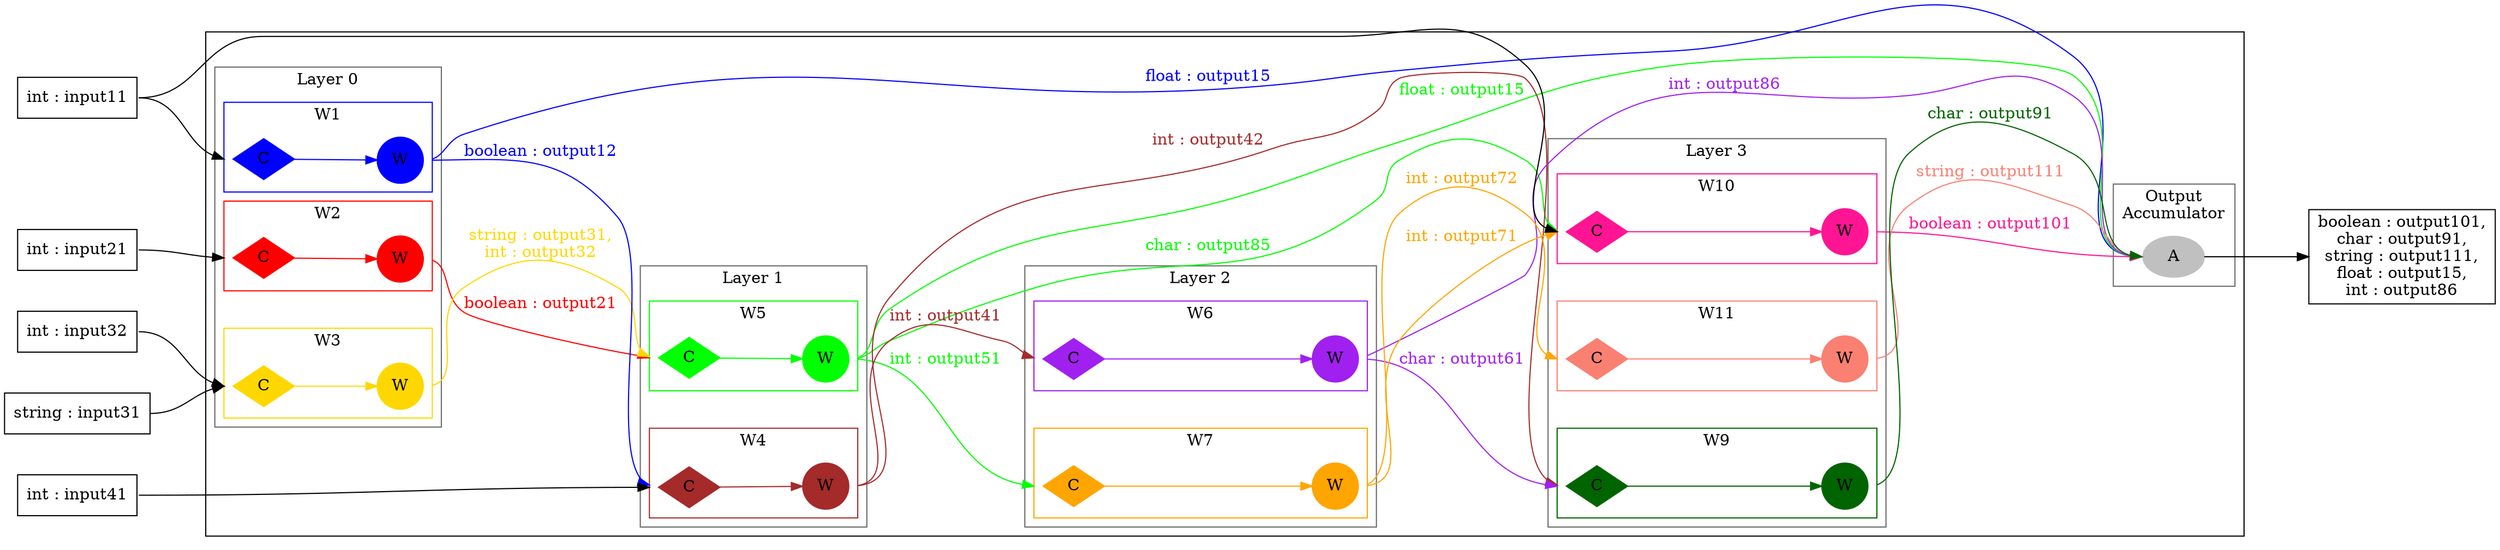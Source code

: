 digraph CompSvc_965997724866851
{
	rankdir = LR;
	nodesep = 0.5;
	ranksep = 1;
	edge [constraint = false];
	compound = true;

	subgraph clusterCS
	{
		subgraph cluster0
		{
			label = "Layer 0";
			color = dimgray;

			subgraph cluster00
			{
				label = "W2";
				color = red;
				c00 [label = "C", shape = diamond, style = filled, color = red, fillcolor = red];
				w00 [label = "W", shape = circle, style = filled, color = red, fillcolor = red];
			}

			subgraph cluster01
			{
				label = "W3";
				color = gold;
				c01 [label = "C", shape = diamond, style = filled, color = gold, fillcolor = gold];
				w01 [label = "W", shape = circle, style = filled, color = gold, fillcolor = gold];
			}

			subgraph cluster02
			{
				label = "W1";
				color = blue;
				c02 [label = "C", shape = diamond, style = filled, color = blue, fillcolor = blue];
				w02 [label = "W", shape = circle, style = filled, color = blue, fillcolor = blue];
			}

			c00 -> w00[constraint = true, color = red];
			c01 -> w01[constraint = true, color = gold];
			c02 -> w02[constraint = true, color = blue];
			c02 -> c01 -> c00 [constraint = false, style = invis];
			w02 -> w01 -> w00 [constraint = false, style = invis];
		}

		subgraph cluster1
		{
			label = "Layer 1";
			color = dimgray;

			subgraph cluster10
			{
				label = "W5";
				color = green;
				c10 [label = "C", shape = diamond, style = filled, color = green, fillcolor = green];
				w10 [label = "W", shape = circle, style = filled, color = green, fillcolor = green];
			}

			subgraph cluster11
			{
				label = "W4";
				color = brown;
				c11 [label = "C", shape = diamond, style = filled, color = brown, fillcolor = brown];
				w11 [label = "W", shape = circle, style = filled, color = brown, fillcolor = brown];
			}

			c10 -> w10[constraint = true, color = green];
			c11 -> w11[constraint = true, color = brown];
			c11 -> c10 [constraint = false, style = invis];
			w11 -> w10 [constraint = false, style = invis];
		}

		subgraph cluster2
		{
			label = "Layer 2";
			color = dimgray;

			subgraph cluster20
			{
				label = "W6";
				color = purple;
				c20 [label = "C", shape = diamond, style = filled, color = purple, fillcolor = purple];
				w20 [label = "W", shape = circle, style = filled, color = purple, fillcolor = purple];
			}

			subgraph cluster21
			{
				label = "W7";
				color = orange;
				c21 [label = "C", shape = diamond, style = filled, color = orange, fillcolor = orange];
				w21 [label = "W", shape = circle, style = filled, color = orange, fillcolor = orange];
			}

			c20 -> w20[constraint = true, color = purple];
			c21 -> w21[constraint = true, color = orange];
			c21 -> c20 [constraint = false, style = invis];
			w21 -> w20 [constraint = false, style = invis];
		}

		subgraph cluster3
		{
			label = "Layer 3";
			color = dimgray;

			subgraph cluster30
			{
				label = "W10";
				color = deeppink;
				c30 [label = "C", shape = diamond, style = filled, color = deeppink, fillcolor = deeppink];
				w30 [label = "W", shape = circle, style = filled, color = deeppink, fillcolor = deeppink];
			}

			subgraph cluster31
			{
				label = "W11";
				color = salmon;
				c31 [label = "C", shape = diamond, style = filled, color = salmon, fillcolor = salmon];
				w31 [label = "W", shape = circle, style = filled, color = salmon, fillcolor = salmon];
			}

			subgraph cluster32
			{
				label = "W9";
				color = darkgreen;
				c32 [label = "C", shape = diamond, style = filled, color = darkgreen, fillcolor = darkgreen];
				w32 [label = "W", shape = circle, style = filled, color = darkgreen, fillcolor = darkgreen];
			}

			c30 -> w30[constraint = true, color = deeppink];
			c31 -> w31[constraint = true, color = salmon];
			c32 -> w32[constraint = true, color = darkgreen];
			c32 -> c31 -> c30 [constraint = false, style = invis];
			w32 -> w31 -> w30 [constraint = false, style = invis];
		}

		subgraph cluster4
		{
			label = "Output\nAccumulator";
			color = dimgray;
			a [label = "A", style = filled, color = gray, fillcolor = gray];
		}

		w00 -> c10 [ltail = cluster00, lhead = cluster10, constraint = true, style = invis];
		w10 -> c20 [ltail = cluster10, lhead = cluster20, constraint = true, style = invis];
		w20 -> c30 [ltail = cluster20, lhead = cluster30, constraint = true, style = invis];
		w30 -> a [ltail = cluster30, constraint = true,  style = invis];

		w00:e -> c10:w [ltail = cluster00, lhead = cluster10, label = "boolean : output21", color = red, fontcolor = red];
		w01:e -> c10:w [ltail = cluster01, lhead = cluster10, label = "string : output31,\nint : output32", color = gold, fontcolor = gold];
		w02:e -> c11:w [ltail = cluster02, lhead = cluster11, label = "boolean : output12", color = blue, fontcolor = blue];
		w10:e -> c21:w [ltail = cluster10, lhead = cluster21, label = "int : output51", color = green, fontcolor = green];
		w10:e -> c30:w [ltail = cluster10, lhead = cluster30, label = "char : output85", color = green, fontcolor = green];
		w11:e -> c20:w [ltail = cluster11, lhead = cluster20, label = "int : output41", color = brown, fontcolor = brown];
		w11:e -> c32:w [ltail = cluster11, lhead = cluster32, label = "int : output42", color = brown, fontcolor = brown];
		w20:e -> c32:w [ltail = cluster20, lhead = cluster32, label = "char : output61", color = purple, fontcolor = purple];
		w21:e -> c30:w [ltail = cluster21, lhead = cluster30, label = "int : output71", color = orange, fontcolor = orange];
		w21:e -> c31:w [ltail = cluster21, lhead = cluster31, label = "int : output72", color = orange, fontcolor = orange];
		w02:e -> a:w [ltail = cluster02, label = "float : output15", color = blue, fontcolor = blue];
		w10:e -> a:w [ltail = cluster10, label = "float : output15", color = green, fontcolor = green];
		w20:e -> a:w [ltail = cluster20, label = "int : output86", color = purple, fontcolor = purple];
		w30:e -> a:w [ltail = cluster30, label = "boolean : output101", color = deeppink, fontcolor = deeppink];
		w31:e -> a:w [ltail = cluster31, label = "string : output111", color = salmon, fontcolor = salmon];
		w32:e -> a:w [ltail = cluster32, label = "char : output91", color = darkgreen, fontcolor = darkgreen];
	}

	{
		rank = same;
		input0 [shape = rectangle, label = "string : input31"];
		input1 [shape = rectangle, label = "int : input41"];
		input2 [shape = rectangle, label = "int : input11"];
		input3 [shape = rectangle, label = "int : input21"];
		input4 [shape = rectangle, label = "int : input32"];
	}
	input3:e -> c00:w [lhead = cluster00, constraint = true];
	input0:e -> c01:w [lhead = cluster01, constraint = true];
	input4:e -> c01:w [lhead = cluster01, constraint = true];
	input2:e -> c02:w [lhead = cluster02, constraint = true];
	input1:e -> c11:w [lhead = cluster11, constraint = true];
	input2:e -> c30:w [lhead = cluster30, constraint = true];

	csoutput [shape = rectangle, label = "boolean : output101,\nchar : output91,\nstring : output111,\nfloat : output15,\nint : output86"];
	a -> csoutput [constraint = true];
}